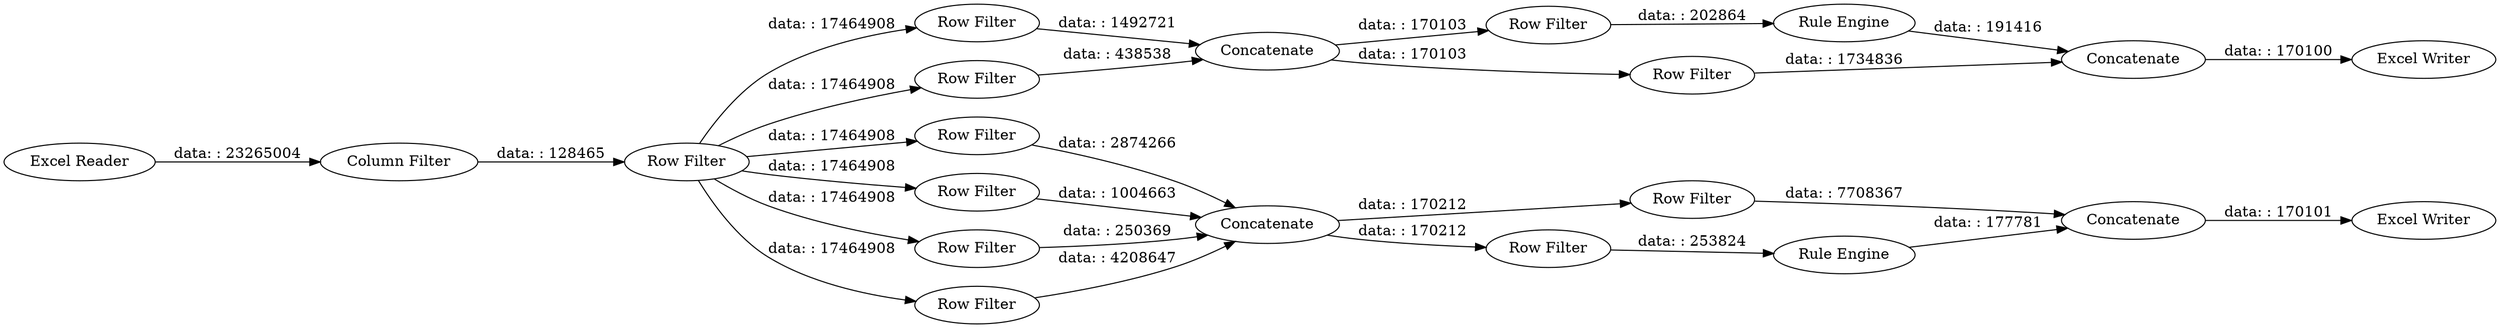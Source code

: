 digraph {
	"-2119488876875600551_23" [label=Concatenate]
	"-2119488876875600551_5" [label="Row Filter"]
	"-2119488876875600551_19" [label="Row Filter"]
	"-2119488876875600551_10" [label="Excel Writer"]
	"-2119488876875600551_21" [label="Rule Engine"]
	"-2119488876875600551_12" [label="Row Filter"]
	"-2119488876875600551_11" [label="Row Filter"]
	"-2119488876875600551_27" [label="Excel Reader"]
	"-2119488876875600551_13" [label=Concatenate]
	"-2119488876875600551_6" [label="Row Filter"]
	"-2119488876875600551_20" [label="Row Filter"]
	"-2119488876875600551_18" [label=Concatenate]
	"-2119488876875600551_7" [label="Row Filter"]
	"-2119488876875600551_4" [label="Row Filter"]
	"-2119488876875600551_8" [label="Row Filter"]
	"-2119488876875600551_3" [label="Column Filter"]
	"-2119488876875600551_14" [label="Excel Writer"]
	"-2119488876875600551_16" [label="Row Filter"]
	"-2119488876875600551_9" [label=Concatenate]
	"-2119488876875600551_17" [label="Rule Engine"]
	"-2119488876875600551_22" [label="Row Filter"]
	"-2119488876875600551_9" -> "-2119488876875600551_16" [label="data: : 170212"]
	"-2119488876875600551_3" -> "-2119488876875600551_4" [label="data: : 128465"]
	"-2119488876875600551_19" -> "-2119488876875600551_18" [label="data: : 7708367"]
	"-2119488876875600551_17" -> "-2119488876875600551_18" [label="data: : 177781"]
	"-2119488876875600551_16" -> "-2119488876875600551_17" [label="data: : 253824"]
	"-2119488876875600551_21" -> "-2119488876875600551_23" [label="data: : 191416"]
	"-2119488876875600551_4" -> "-2119488876875600551_5" [label="data: : 17464908"]
	"-2119488876875600551_13" -> "-2119488876875600551_22" [label="data: : 170103"]
	"-2119488876875600551_7" -> "-2119488876875600551_9" [label="data: : 1004663"]
	"-2119488876875600551_8" -> "-2119488876875600551_9" [label="data: : 250369"]
	"-2119488876875600551_4" -> "-2119488876875600551_11" [label="data: : 17464908"]
	"-2119488876875600551_12" -> "-2119488876875600551_13" [label="data: : 1492721"]
	"-2119488876875600551_4" -> "-2119488876875600551_7" [label="data: : 17464908"]
	"-2119488876875600551_4" -> "-2119488876875600551_8" [label="data: : 17464908"]
	"-2119488876875600551_23" -> "-2119488876875600551_14" [label="data: : 170100"]
	"-2119488876875600551_6" -> "-2119488876875600551_9" [label="data: : 4208647"]
	"-2119488876875600551_20" -> "-2119488876875600551_21" [label="data: : 202864"]
	"-2119488876875600551_18" -> "-2119488876875600551_10" [label="data: : 170101"]
	"-2119488876875600551_4" -> "-2119488876875600551_6" [label="data: : 17464908"]
	"-2119488876875600551_11" -> "-2119488876875600551_13" [label="data: : 438538"]
	"-2119488876875600551_5" -> "-2119488876875600551_9" [label="data: : 2874266"]
	"-2119488876875600551_9" -> "-2119488876875600551_19" [label="data: : 170212"]
	"-2119488876875600551_22" -> "-2119488876875600551_23" [label="data: : 1734836"]
	"-2119488876875600551_27" -> "-2119488876875600551_3" [label="data: : 23265004"]
	"-2119488876875600551_4" -> "-2119488876875600551_12" [label="data: : 17464908"]
	"-2119488876875600551_13" -> "-2119488876875600551_20" [label="data: : 170103"]
	rankdir=LR
}
